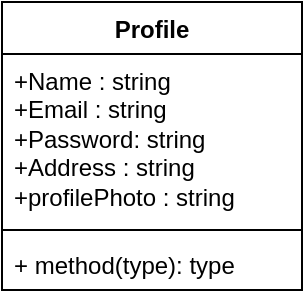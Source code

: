 <mxfile version="24.7.8">
  <diagram id="C5RBs43oDa-KdzZeNtuy" name="Page-1">
    <mxGraphModel dx="1434" dy="836" grid="1" gridSize="10" guides="1" tooltips="1" connect="1" arrows="1" fold="1" page="1" pageScale="1" pageWidth="827" pageHeight="1169" math="0" shadow="0">
      <root>
        <mxCell id="WIyWlLk6GJQsqaUBKTNV-0" />
        <mxCell id="WIyWlLk6GJQsqaUBKTNV-1" parent="WIyWlLk6GJQsqaUBKTNV-0" />
        <mxCell id="DCmHHIJIUm0J4RA_5t2B-1" value="Profile" style="swimlane;fontStyle=1;align=center;verticalAlign=top;childLayout=stackLayout;horizontal=1;startSize=26;horizontalStack=0;resizeParent=1;resizeParentMax=0;resizeLast=0;collapsible=1;marginBottom=0;whiteSpace=wrap;html=1;" vertex="1" parent="WIyWlLk6GJQsqaUBKTNV-1">
          <mxGeometry x="40" y="40" width="150" height="144" as="geometry" />
        </mxCell>
        <mxCell id="DCmHHIJIUm0J4RA_5t2B-2" value="&lt;div&gt;+Name : string&lt;br&gt;+Email : string&lt;br&gt;+Password: string&lt;br&gt;+Address : string&lt;br&gt;+profilePhoto : string&lt;/div&gt;" style="text;strokeColor=none;fillColor=none;align=left;verticalAlign=top;spacingLeft=4;spacingRight=4;overflow=hidden;rotatable=0;points=[[0,0.5],[1,0.5]];portConstraint=eastwest;whiteSpace=wrap;html=1;" vertex="1" parent="DCmHHIJIUm0J4RA_5t2B-1">
          <mxGeometry y="26" width="150" height="84" as="geometry" />
        </mxCell>
        <mxCell id="DCmHHIJIUm0J4RA_5t2B-3" value="" style="line;strokeWidth=1;fillColor=none;align=left;verticalAlign=middle;spacingTop=-1;spacingLeft=3;spacingRight=3;rotatable=0;labelPosition=right;points=[];portConstraint=eastwest;strokeColor=inherit;" vertex="1" parent="DCmHHIJIUm0J4RA_5t2B-1">
          <mxGeometry y="110" width="150" height="8" as="geometry" />
        </mxCell>
        <mxCell id="DCmHHIJIUm0J4RA_5t2B-4" value="+ method(type): type" style="text;strokeColor=none;fillColor=none;align=left;verticalAlign=top;spacingLeft=4;spacingRight=4;overflow=hidden;rotatable=0;points=[[0,0.5],[1,0.5]];portConstraint=eastwest;whiteSpace=wrap;html=1;" vertex="1" parent="DCmHHIJIUm0J4RA_5t2B-1">
          <mxGeometry y="118" width="150" height="26" as="geometry" />
        </mxCell>
      </root>
    </mxGraphModel>
  </diagram>
</mxfile>
